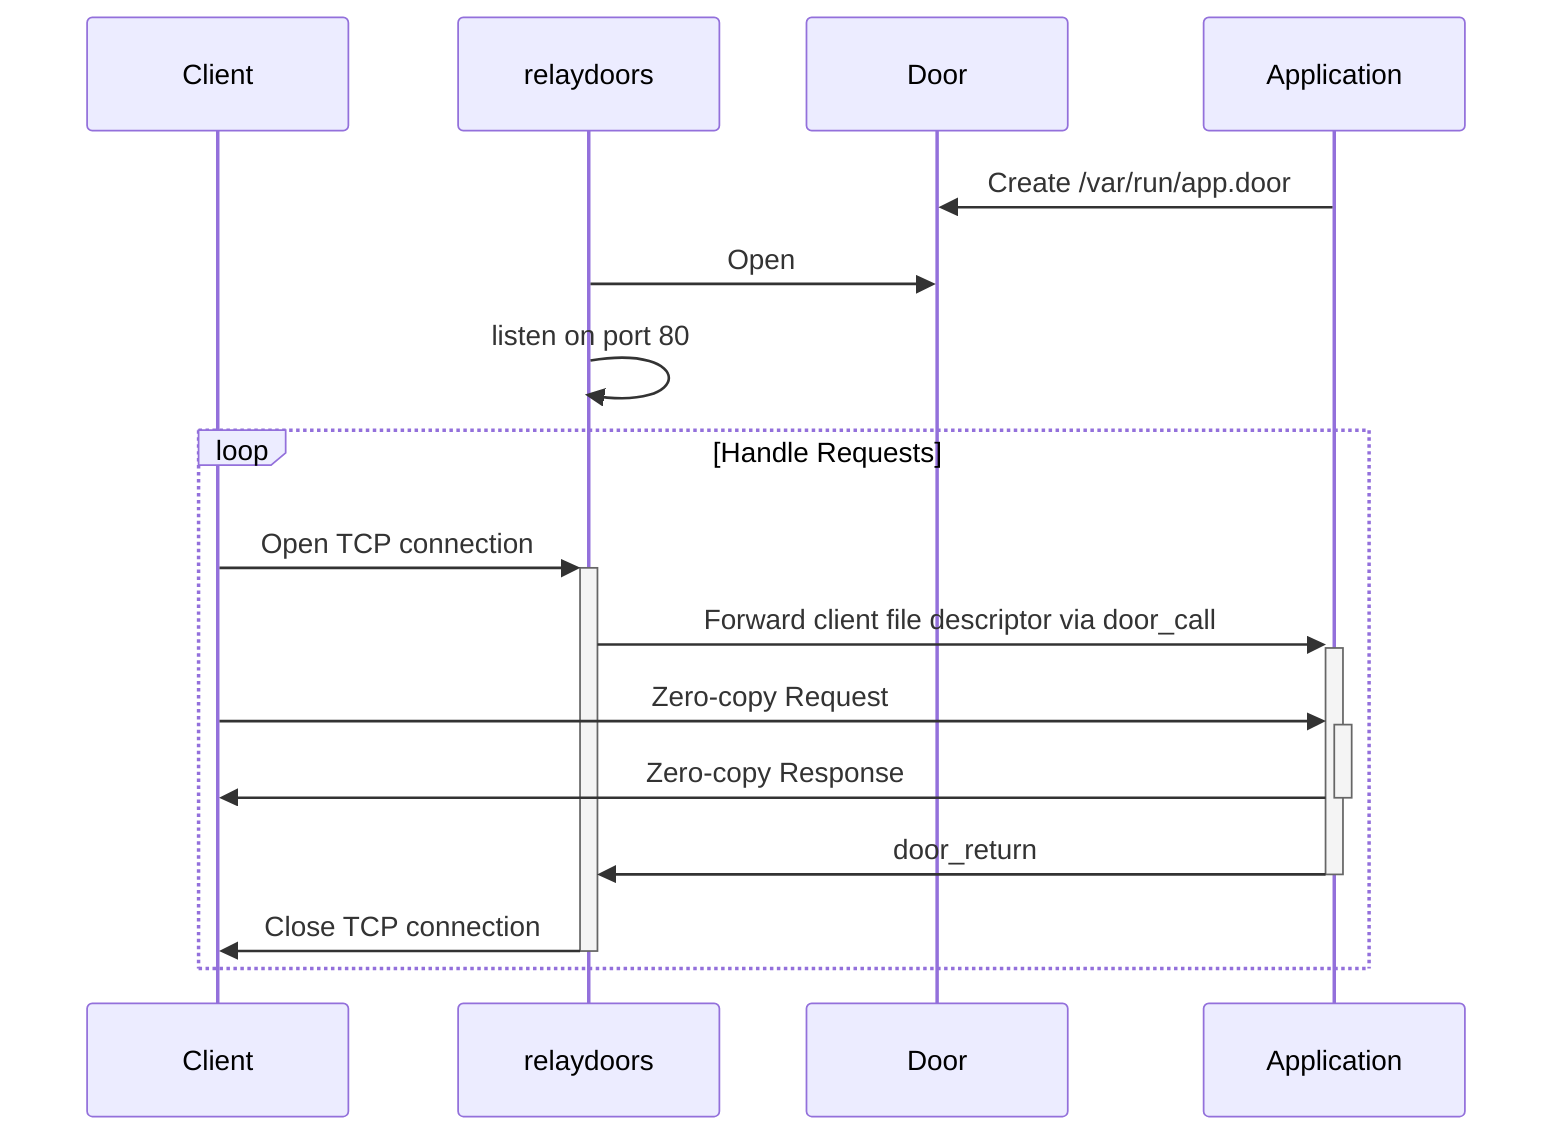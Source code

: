 sequenceDiagram
    participant Client
    participant relaydoors
    participant Door
    participant Application
    Application->>Door: Create /var/run/app.door
    relaydoors->>Door: Open
    relaydoors->>relaydoors: listen on port 80
    loop Handle Requests
        Client->>+relaydoors: Open TCP connection
        relaydoors->>+Application: Forward client file descriptor via door_call
        Client->>+Application: Zero-copy Request
        Application->>-Client: Zero-copy Response
        Application->>-relaydoors: door_return
        relaydoors->>-Client: Close TCP connection
    end